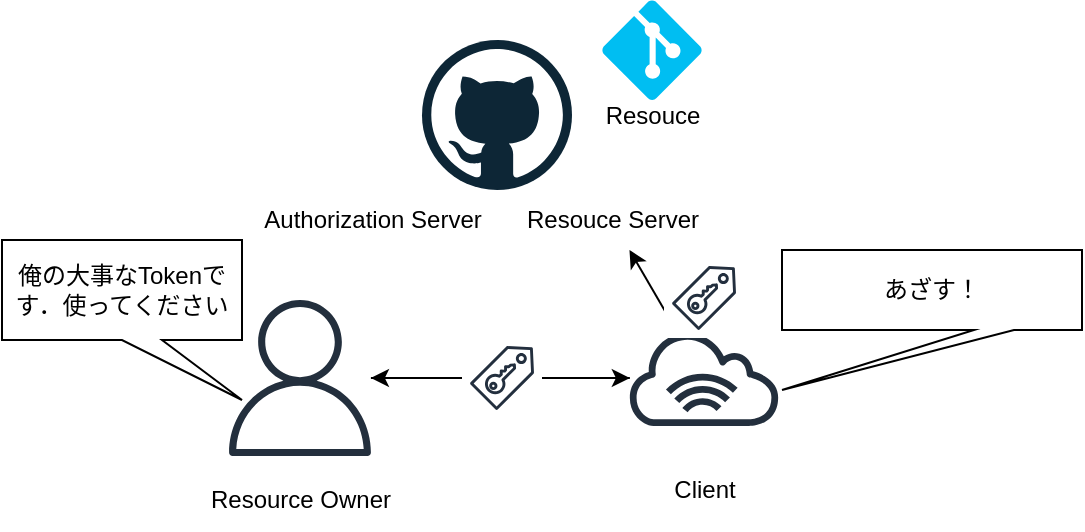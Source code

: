 <mxfile>
    <diagram id="x1BwCqTGWhlA2MlSgftY" name="Page-1">
        <mxGraphModel dx="787" dy="643" grid="1" gridSize="10" guides="1" tooltips="1" connect="1" arrows="1" fold="1" page="1" pageScale="1" pageWidth="827" pageHeight="1169" math="0" shadow="0">
            <root>
                <mxCell id="0"/>
                <mxCell id="1" parent="0"/>
                <mxCell id="13" style="edgeStyle=none;html=1;" parent="1" source="3" target="6" edge="1">
                    <mxGeometry relative="1" as="geometry"/>
                </mxCell>
                <mxCell id="3" value="" style="sketch=0;outlineConnect=0;fontColor=#232F3E;gradientColor=none;fillColor=#232F3D;strokeColor=none;dashed=0;verticalLabelPosition=bottom;verticalAlign=top;align=center;html=1;fontSize=12;fontStyle=0;aspect=fixed;pointerEvents=1;shape=mxgraph.aws4.user;" parent="1" vertex="1">
                    <mxGeometry x="260" y="240" width="78" height="78" as="geometry"/>
                </mxCell>
                <mxCell id="5" value="" style="dashed=0;outlineConnect=0;html=1;align=center;labelPosition=center;verticalLabelPosition=bottom;verticalAlign=top;shape=mxgraph.weblogos.github" parent="1" vertex="1">
                    <mxGeometry x="360" y="110" width="75" height="75" as="geometry"/>
                </mxCell>
                <mxCell id="18" style="edgeStyle=none;html=1;" parent="1" source="6" target="3" edge="1">
                    <mxGeometry relative="1" as="geometry"/>
                </mxCell>
                <mxCell id="22" style="edgeStyle=none;html=1;" edge="1" parent="1" source="6" target="8">
                    <mxGeometry relative="1" as="geometry"/>
                </mxCell>
                <mxCell id="6" value="" style="sketch=0;outlineConnect=0;fontColor=#232F3E;gradientColor=none;fillColor=#232F3D;strokeColor=none;dashed=0;verticalLabelPosition=bottom;verticalAlign=top;align=center;html=1;fontSize=12;fontStyle=0;aspect=fixed;pointerEvents=1;shape=mxgraph.aws4.internet_alt1;" parent="1" vertex="1">
                    <mxGeometry x="462" y="255" width="78" height="48" as="geometry"/>
                </mxCell>
                <mxCell id="7" value="Authorization Server" style="text;html=1;align=center;verticalAlign=middle;resizable=0;points=[];autosize=1;strokeColor=none;fillColor=none;" parent="1" vertex="1">
                    <mxGeometry x="270" y="185" width="130" height="30" as="geometry"/>
                </mxCell>
                <mxCell id="8" value="Resouce Server" style="text;html=1;align=center;verticalAlign=middle;resizable=0;points=[];autosize=1;strokeColor=none;fillColor=none;" parent="1" vertex="1">
                    <mxGeometry x="400" y="185" width="110" height="30" as="geometry"/>
                </mxCell>
                <mxCell id="9" value="Resource Owner" style="text;html=1;align=center;verticalAlign=middle;resizable=0;points=[];autosize=1;strokeColor=none;fillColor=none;" parent="1" vertex="1">
                    <mxGeometry x="244" y="325" width="110" height="30" as="geometry"/>
                </mxCell>
                <mxCell id="10" value="Client" style="text;html=1;align=center;verticalAlign=middle;resizable=0;points=[];autosize=1;strokeColor=none;fillColor=none;" parent="1" vertex="1">
                    <mxGeometry x="476" y="320" width="50" height="30" as="geometry"/>
                </mxCell>
                <mxCell id="11" value="" style="verticalLabelPosition=bottom;html=1;verticalAlign=top;align=center;strokeColor=none;fillColor=#00BEF2;shape=mxgraph.azure.git_repository;" parent="1" vertex="1">
                    <mxGeometry x="450" y="90" width="50" height="50" as="geometry"/>
                </mxCell>
                <mxCell id="12" value="Resouce" style="text;html=1;align=center;verticalAlign=middle;resizable=0;points=[];autosize=1;strokeColor=none;fillColor=none;" parent="1" vertex="1">
                    <mxGeometry x="440" y="132.5" width="70" height="30" as="geometry"/>
                </mxCell>
                <mxCell id="14" value="俺の大事なTokenです．使ってください" style="shape=callout;whiteSpace=wrap;html=1;perimeter=calloutPerimeter;position2=1;" parent="1" vertex="1">
                    <mxGeometry x="150" y="210" width="120" height="80" as="geometry"/>
                </mxCell>
                <mxCell id="15" value="あざす！" style="shape=callout;whiteSpace=wrap;html=1;perimeter=calloutPerimeter;position2=0;size=30;position=0.64;" parent="1" vertex="1">
                    <mxGeometry x="540" y="215" width="150" height="70" as="geometry"/>
                </mxCell>
                <mxCell id="20" value="" style="sketch=0;outlineConnect=0;fontColor=#232F3E;gradientColor=none;strokeColor=#232F3E;fillColor=#ffffff;dashed=0;verticalLabelPosition=bottom;verticalAlign=top;align=center;html=1;fontSize=12;fontStyle=0;aspect=fixed;shape=mxgraph.aws4.resourceIcon;resIcon=mxgraph.aws4.saml_token;" vertex="1" parent="1">
                    <mxGeometry x="380" y="259" width="40" height="40" as="geometry"/>
                </mxCell>
                <mxCell id="21" value="" style="sketch=0;outlineConnect=0;fontColor=#232F3E;gradientColor=none;strokeColor=#232F3E;fillColor=#ffffff;dashed=0;verticalLabelPosition=bottom;verticalAlign=top;align=center;html=1;fontSize=12;fontStyle=0;aspect=fixed;shape=mxgraph.aws4.resourceIcon;resIcon=mxgraph.aws4.saml_token;" vertex="1" parent="1">
                    <mxGeometry x="481" y="219" width="40" height="40" as="geometry"/>
                </mxCell>
            </root>
        </mxGraphModel>
    </diagram>
</mxfile>